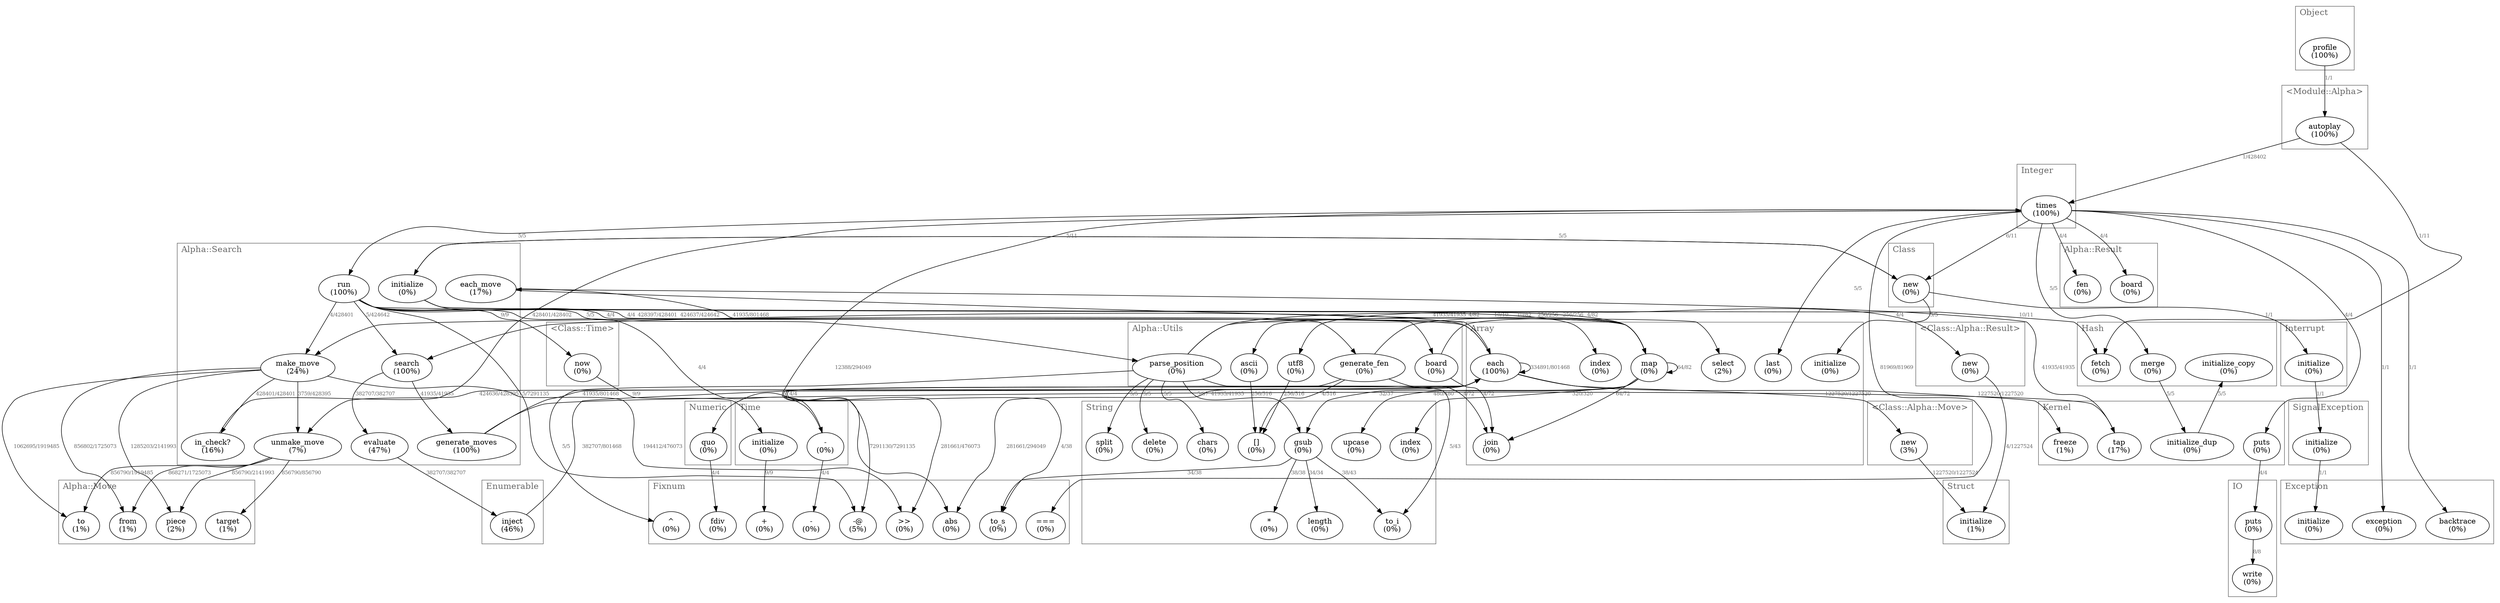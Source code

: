 digraph "Profile" {
labelloc=t;
labeljust=l;
subgraph "Thread 70342710319620" {
70342718705320 [label="profile\n(100%)"];
70342718705320 -> 70342718705300 [label="1/1" fontsize=10 fontcolor="#666666"];
70342718705300 [label="autoplay\n(100%)"];
70342718705300 -> 70342718705260 [label="1/428402" fontsize=10 fontcolor="#666666"];
70342718705300 -> 70342718705280 [label="1/11" fontsize=10 fontcolor="#666666"];
70342718705260 [label="times\n(100%)"];
70342718705260 -> 70342718704860 [label="5/5" fontsize=10 fontcolor="#666666"];
70342718705260 -> 70342718704340 [label="81969/81969" fontsize=10 fontcolor="#666666"];
70342718705260 -> 70342718704540 [label="12388/294049" fontsize=10 fontcolor="#666666"];
70342718705260 -> 70342718705160 [label="6/11" fontsize=10 fontcolor="#666666"];
70342718705260 -> 70342718704040 [label="4/4" fontsize=10 fontcolor="#666666"];
70342718705260 -> 70342718705220 [label="5/5" fontsize=10 fontcolor="#666666"];
70342718705260 -> 70342718705240 [label="5/5" fontsize=10 fontcolor="#666666"];
70342718705260 -> 70342718703900 [label="1/1" fontsize=10 fontcolor="#666666"];
70342718705260 -> 70342718703980 [label="4/4" fontsize=10 fontcolor="#666666"];
70342718705260 -> 70342718703880 [label="1/1" fontsize=10 fontcolor="#666666"];
70342718705260 -> 70342718704060 [label="4/4" fontsize=10 fontcolor="#666666"];
70342718704860 [label="run\n(100%)"];
70342718704860 -> 70342718704760 [label="5/424642" fontsize=10 fontcolor="#666666"];
70342718704860 -> 70342718704320 [label="4/4" fontsize=10 fontcolor="#666666"];
70342718704860 -> 70342718704120 [label="4/4" fontsize=10 fontcolor="#666666"];
70342718704860 -> 70342718704520 [label="4/428401" fontsize=10 fontcolor="#666666"];
70342718704860 -> 70342718704840 [label="9/9" fontsize=10 fontcolor="#666666"];
70342718704860 -> 70342718704200 [label="4/4" fontsize=10 fontcolor="#666666"];
70342718704860 -> 70342718704080 [label="4/4" fontsize=10 fontcolor="#666666"];
70342718704860 -> 70342718704780 [label="5/7291135" fontsize=10 fontcolor="#666666"];
70342718704760 [label="search\n(100%)"];
70342718704760 -> 70342718704740 [label="41935/41935" fontsize=10 fontcolor="#666666"];
70342718704760 -> 70342718704420 [label="382707/382707" fontsize=10 fontcolor="#666666"];
70342718704740 [label="generate_moves\n(100%)"];
70342718704740 -> 70342718704640 [label="41935/801468" fontsize=10 fontcolor="#666666"];
70342718704740 -> 70342718704700 [label="41935/41935" fontsize=10 fontcolor="#666666"];
70342718704640 [label="each\n(100%)"];
70342718704640 -> 70342718704760 [label="424637/424642" fontsize=10 fontcolor="#666666"];
70342718704640 -> 70342718704520 [label="428397/428401" fontsize=10 fontcolor="#666666"];
70342718704640 -> 70342718704640 [label="334891/801468" fontsize=10 fontcolor="#666666"];
70342718704640 -> 70342718704380 [label="424636/428395" fontsize=10 fontcolor="#666666"];
70342718704640 -> 70342718704780 [label="7291130/7291135" fontsize=10 fontcolor="#666666"];
70342718704640 -> 70342718704620 [label="1227520/1227520" fontsize=10 fontcolor="#666666"];
70342718704640 -> 70342718704580 [label="1227520/1227520" fontsize=10 fontcolor="#666666"];
70342718704640 -> 70342718704540 [label="281661/294049" fontsize=10 fontcolor="#666666"];
70342718704640 -> 70342718704560 [label="281661/476073" fontsize=10 fontcolor="#666666"];
70342718704420 [label="evaluate\n(47%)"];
70342718704420 -> 70342718704400 [label="382707/382707" fontsize=10 fontcolor="#666666"];
70342718704400 [label="inject\n(46%)"];
70342718704400 -> 70342718704640 [label="382707/801468" fontsize=10 fontcolor="#666666"];
70342718704520 [label="make_move\n(24%)"];
70342718704520 -> 70342718704440 [label="428401/428401" fontsize=10 fontcolor="#666666"];
70342718704520 -> 70342718704500 [label="1285203/2141993" fontsize=10 fontcolor="#666666"];
70342718704520 -> 70342718704480 [label="1062695/1919485" fontsize=10 fontcolor="#666666"];
70342718704520 -> 70342718704460 [label="856802/1725073" fontsize=10 fontcolor="#666666"];
70342718704520 -> 70342718704560 [label="194412/476073" fontsize=10 fontcolor="#666666"];
70342718704520 -> 70342718704380 [label="3759/428395" fontsize=10 fontcolor="#666666"];
70342718704700 [label="tap\n(17%)"];
70342718704700 -> 70342718704680 [label="41935/41935" fontsize=10 fontcolor="#666666"];
70342718704680 [label="each_move\n(17%)"];
70342718704680 -> 70342718704640 [label="41935/801468" fontsize=10 fontcolor="#666666"];
70342718704680 -> 70342718704660 [label="41935/41935" fontsize=10 fontcolor="#666666"];
70342718704440 [label="in_check?\n(16%)"];
70342718704440 -> 70342718705260 [label="428401/428402" fontsize=10 fontcolor="#666666"];
70342718704380 [label="unmake_move\n(7%)"];
70342718704380 -> 70342718704500 [label="856790/2141993" fontsize=10 fontcolor="#666666"];
70342718704380 -> 70342718704460 [label="868271/1725073" fontsize=10 fontcolor="#666666"];
70342718704380 -> 70342718704480 [label="856790/1919485" fontsize=10 fontcolor="#666666"];
70342718704380 -> 70342718704360 [label="856790/856790" fontsize=10 fontcolor="#666666"];
70342718704780 [label="-@\n(5%)"];
70342718704620 [label="new\n(3%)"];
70342718704620 -> 70342718704600 [label="1227520/1227524" fontsize=10 fontcolor="#666666"];
70342718704660 [label="select\n(2%)"];
70342718704500 [label="piece\n(2%)"];
70342718704480 [label="to\n(1%)"];
70342718704460 [label="from\n(1%)"];
70342718704600 [label="initialize\n(1%)"];
70342718704580 [label="freeze\n(1%)"];
70342718704360 [label="target\n(1%)"];
70342718704560 [label=">>\n(0%)"];
70342718704540 [label="abs\n(0%)"];
70342718704340 [label="===\n(0%)"];
70342718704960 [label="map\n(0%)"];
70342718704960 -> 70342718704960 [label="64/82" fontsize=10 fontcolor="#666666"];
70342718704960 -> 70342718704300 [label="256/256" fontsize=10 fontcolor="#666666"];
70342718704960 -> 70342718704100 [label="256/256" fontsize=10 fontcolor="#666666"];
70342718704960 -> 70342718704940 [label="480/480" fontsize=10 fontcolor="#666666"];
70342718704960 -> 70342718704920 [label="320/320" fontsize=10 fontcolor="#666666"];
70342718704960 -> 70342718705060 [label="32/37" fontsize=10 fontcolor="#666666"];
70342718704960 -> 70342718704260 [label="64/72" fontsize=10 fontcolor="#666666"];
70342718705160 [label="new\n(0%)"];
70342718705160 -> 70342718705140 [label="5/5" fontsize=10 fontcolor="#666666"];
70342718705160 -> 70342718703960 [label="1/1" fontsize=10 fontcolor="#666666"];
70342718705160 -> 70342718705120 [label="5/5" fontsize=10 fontcolor="#666666"];
70342718705140 [label="initialize\n(0%)"];
70342718705140 -> 70342718705100 [label="5/5" fontsize=10 fontcolor="#666666"];
70342718705140 -> 70342718705160 [label="5/11" fontsize=10 fontcolor="#666666"];
70342718705140 -> 70342718705280 [label="10/11" fontsize=10 fontcolor="#666666"];
70342718705100 [label="parse_position\n(0%)"];
70342718705100 -> 70342718704960 [label="10/82" fontsize=10 fontcolor="#666666"];
70342718705100 -> 70342718704980 [label="5/5" fontsize=10 fontcolor="#666666"];
70342718705100 -> 70342718705060 [label="5/37" fontsize=10 fontcolor="#666666"];
70342718705100 -> 70342718705080 [label="5/5" fontsize=10 fontcolor="#666666"];
70342718705100 -> 70342718705000 [label="5/5" fontsize=10 fontcolor="#666666"];
70342718705100 -> 70342718704900 [label="10/10" fontsize=10 fontcolor="#666666"];
70342718705100 -> 70342718705040 [label="5/43" fontsize=10 fontcolor="#666666"];
70342718705100 -> 70342718704880 [label="5/5" fontsize=10 fontcolor="#666666"];
70342718704320 [label="generate_fen\n(0%)"];
70342718704320 -> 70342718704960 [label="4/82" fontsize=10 fontcolor="#666666"];
70342718704320 -> 70342718704260 [label="4/72" fontsize=10 fontcolor="#666666"];
70342718704320 -> 70342718704220 [label="4/38" fontsize=10 fontcolor="#666666"];
70342718704320 -> 70342718704280 [label="4/516" fontsize=10 fontcolor="#666666"];
70342718704120 [label="board\n(0%)"];
70342718704120 -> 70342718704960 [label="4/82" fontsize=10 fontcolor="#666666"];
70342718704120 -> 70342718704260 [label="4/72" fontsize=10 fontcolor="#666666"];
70342718704300 [label="ascii\n(0%)"];
70342718704300 -> 70342718704280 [label="256/516" fontsize=10 fontcolor="#666666"];
70342718704100 [label="utf8\n(0%)"];
70342718704100 -> 70342718704280 [label="256/516" fontsize=10 fontcolor="#666666"];
70342718704280 [label="[]\n(0%)"];
70342718705060 [label="gsub\n(0%)"];
70342718705060 -> 70342718705040 [label="38/43" fontsize=10 fontcolor="#666666"];
70342718705060 -> 70342718705020 [label="38/38" fontsize=10 fontcolor="#666666"];
70342718705060 -> 70342718704220 [label="34/38" fontsize=10 fontcolor="#666666"];
70342718705060 -> 70342718704240 [label="34/34" fontsize=10 fontcolor="#666666"];
70342718704940 [label="upcase\n(0%)"];
70342718704980 [label="chars\n(0%)"];
70342718704920 [label="index\n(0%)"];
70342718704260 [label="join\n(0%)"];
70342718704040 [label="puts\n(0%)"];
70342718704040 -> 70342718704020 [label="4/4" fontsize=10 fontcolor="#666666"];
70342718704020 [label="puts\n(0%)"];
70342718704020 -> 70342718704000 [label="8/8" fontsize=10 fontcolor="#666666"];
70342718704000 [label="write\n(0%)"];
70342718704840 [label="now\n(0%)"];
70342718704840 -> 70342718704820 [label="9/9" fontsize=10 fontcolor="#666666"];
70342718705040 [label="to_i\n(0%)"];
70342718705220 [label="merge\n(0%)"];
70342718705220 -> 70342718705200 [label="5/5" fontsize=10 fontcolor="#666666"];
70342718703960 [label="initialize\n(0%)"];
70342718703960 -> 70342718703940 [label="1/1" fontsize=10 fontcolor="#666666"];
70342718705020 [label="*\n(0%)"];
70342718703940 [label="initialize\n(0%)"];
70342718703940 -> 70342718703920 [label="1/1" fontsize=10 fontcolor="#666666"];
70342718704220 [label="to_s\n(0%)"];
70342718704820 [label="initialize\n(0%)"];
70342718704820 -> 70342718704800 [label="9/9" fontsize=10 fontcolor="#666666"];
70342718705080 [label="split\n(0%)"];
70342718705200 [label="initialize_dup\n(0%)"];
70342718705200 -> 70342718705180 [label="5/5" fontsize=10 fontcolor="#666666"];
70342718704200 [label="-\n(0%)"];
70342718704200 -> 70342718704160 [label="4/4" fontsize=10 fontcolor="#666666"];
70342718704200 -> 70342718704180 [label="4/4" fontsize=10 fontcolor="#666666"];
70342718703920 [label="initialize\n(0%)"];
70342718704240 [label="length\n(0%)"];
70342718705180 [label="initialize_copy\n(0%)"];
70342718704900 [label="index\n(0%)"];
70342718705000 [label="delete\n(0%)"];
70342718704080 [label="new\n(0%)"];
70342718704080 -> 70342718704600 [label="4/1227524" fontsize=10 fontcolor="#666666"];
70342718705280 [label="fetch\n(0%)"];
70342718704160 [label="quo\n(0%)"];
70342718704160 -> 70342718704140 [label="4/4" fontsize=10 fontcolor="#666666"];
70342718705240 [label="last\n(0%)"];
70342718703900 [label="exception\n(0%)"];
70342718705120 [label="initialize\n(0%)"];
70342718704880 [label="^\n(0%)"];
70342718704800 [label="+\n(0%)"];
70342718704180 [label="-\n(0%)"];
70342718704140 [label="fdiv\n(0%)"];
70342718703980 [label="fen\n(0%)"];
70342718704060 [label="board\n(0%)"];
70342718703880 [label="backtrace\n(0%)"];
}
subgraph cluster_70342714427040 {
label = "Object";
fontcolor = "#666666";
fontsize = 16;
color = "#666666";
70342718705320;
}
subgraph cluster_70342714426820 {
label = "<Module::Alpha>";
fontcolor = "#666666";
fontsize = 16;
color = "#666666";
70342718705300;
}
subgraph cluster_70342714426560 {
label = "Hash";
fontcolor = "#666666";
fontsize = 16;
color = "#666666";
70342718705280;
70342718705220;
70342718705180;
}
subgraph cluster_70342714426340 {
label = "Integer";
fontcolor = "#666666";
fontsize = 16;
color = "#666666";
70342718705260;
}
subgraph cluster_70342714426140 {
label = "Array";
fontcolor = "#666666";
fontsize = 16;
color = "#666666";
70342718705240;
70342718705120;
70342718704960;
70342718704900;
70342718704660;
70342718704640;
70342718704260;
}
subgraph cluster_70342714425900 {
label = "Kernel";
fontcolor = "#666666";
fontsize = 16;
color = "#666666";
70342718705200;
70342718704700;
70342718704580;
70342718704040;
}
subgraph cluster_70342714425600 {
label = "Class";
fontcolor = "#666666";
fontsize = 16;
color = "#666666";
70342718705160;
}
subgraph cluster_70342714425400 {
label = "Alpha::Search";
fontcolor = "#666666";
fontsize = 16;
color = "#666666";
70342718705140;
70342718704860;
70342718704760;
70342718704740;
70342718704680;
70342718704520;
70342718704440;
70342718704420;
70342718704380;
}
subgraph cluster_70342714416860 {
label = "Alpha::Utils";
fontcolor = "#666666";
fontsize = 16;
color = "#666666";
70342718705100;
70342718704320;
70342718704300;
70342718704120;
70342718704100;
}
subgraph cluster_70342714416700 {
label = "String";
fontcolor = "#666666";
fontsize = 16;
color = "#666666";
70342718705080;
70342718705060;
70342718705040;
70342718705020;
70342718705000;
70342718704980;
70342718704940;
70342718704920;
70342718704280;
70342718704240;
}
subgraph cluster_70342714413620 {
label = "Fixnum";
fontcolor = "#666666";
fontsize = 16;
color = "#666666";
70342718704880;
70342718704800;
70342718704780;
70342718704560;
70342718704540;
70342718704340;
70342718704220;
70342718704180;
70342718704140;
}
subgraph cluster_70342714412760 {
label = "<Class::Time>";
fontcolor = "#666666";
fontsize = 16;
color = "#666666";
70342718704840;
}
subgraph cluster_70342714412620 {
label = "Time";
fontcolor = "#666666";
fontsize = 16;
color = "#666666";
70342718704820;
70342718704200;
}
subgraph cluster_70342714411280 {
label = "<Class::Alpha::Move>";
fontcolor = "#666666";
fontsize = 16;
color = "#666666";
70342718704620;
}
subgraph cluster_70342714411080 {
label = "Struct";
fontcolor = "#666666";
fontsize = 16;
color = "#666666";
70342718704600;
}
subgraph cluster_70342714410280 {
label = "Alpha::Move";
fontcolor = "#666666";
fontsize = 16;
color = "#666666";
70342718704500;
70342718704480;
70342718704460;
70342718704360;
}
subgraph cluster_70342714409360 {
label = "Enumerable";
fontcolor = "#666666";
fontsize = 16;
color = "#666666";
70342718704400;
}
subgraph cluster_70342714650740 {
label = "Numeric";
fontcolor = "#666666";
fontsize = 16;
color = "#666666";
70342718704160;
}
subgraph cluster_70342714649960 {
label = "<Class::Alpha::Result>";
fontcolor = "#666666";
fontsize = 16;
color = "#666666";
70342718704080;
}
subgraph cluster_70342714649800 {
label = "Alpha::Result";
fontcolor = "#666666";
fontsize = 16;
color = "#666666";
70342718704060;
70342718703980;
}
subgraph cluster_70342714649480 {
label = "IO";
fontcolor = "#666666";
fontsize = 16;
color = "#666666";
70342718704020;
70342718704000;
}
subgraph cluster_70342714649020 {
label = "Interrupt";
fontcolor = "#666666";
fontsize = 16;
color = "#666666";
70342718703960;
}
subgraph cluster_70342714648780 {
label = "SignalException";
fontcolor = "#666666";
fontsize = 16;
color = "#666666";
70342718703940;
}
subgraph cluster_70342714648540 {
label = "Exception";
fontcolor = "#666666";
fontsize = 16;
color = "#666666";
70342718703920;
70342718703900;
70342718703880;
}
}
